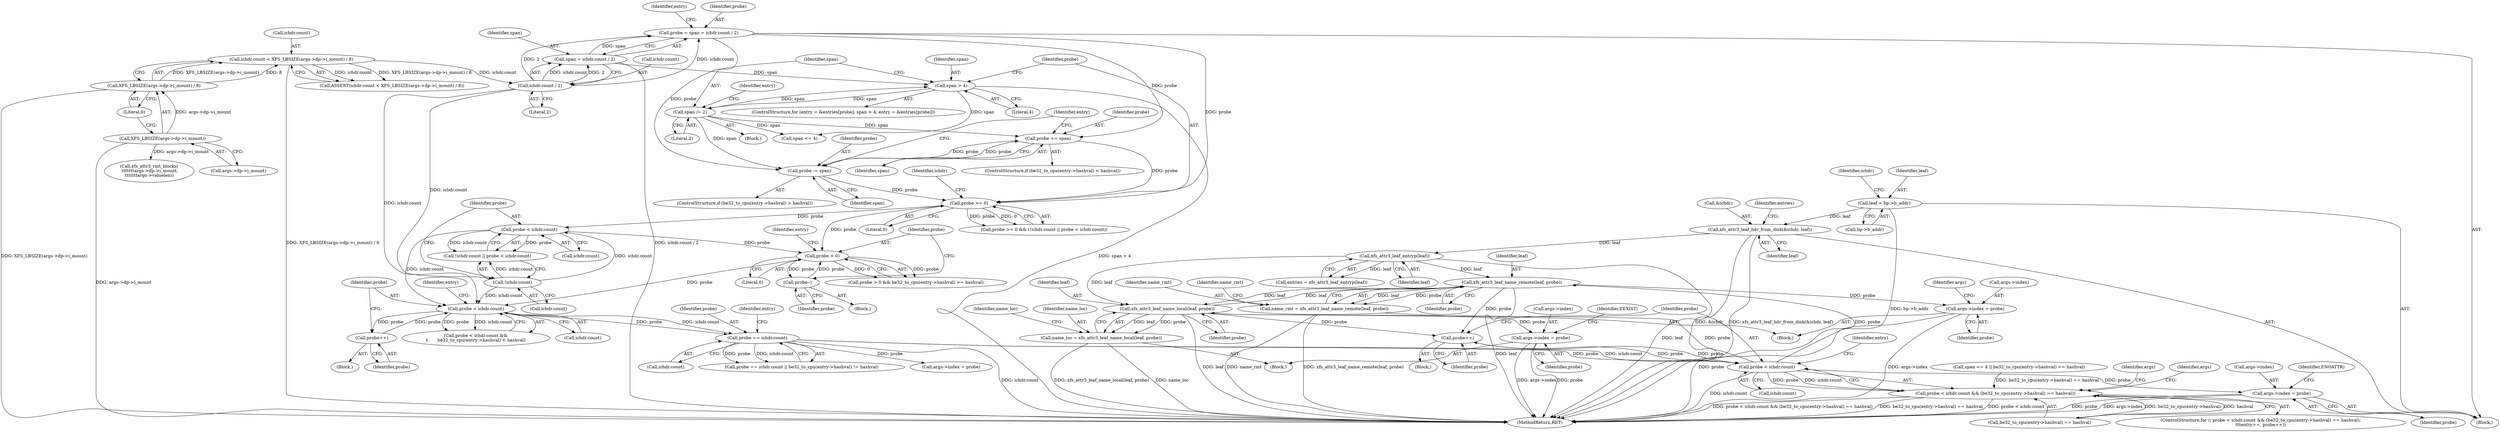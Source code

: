 digraph "0_linux_8275cdd0e7ac550dcce2b3ef6d2fb3b808c1ae59_6@pointer" {
"1000375" [label="(Call,xfs_attr3_leaf_name_remote(leaf, probe))"];
"1000131" [label="(Call,xfs_attr3_leaf_entryp(leaf))"];
"1000125" [label="(Call,xfs_attr3_leaf_hdr_from_disk(&ichdr, leaf))"];
"1000120" [label="(Call,leaf = bp->b_addr)"];
"1000327" [label="(Call,xfs_attr3_leaf_name_local(leaf, probe))"];
"1000375" [label="(Call,xfs_attr3_leaf_name_remote(leaf, probe))"];
"1000287" [label="(Call,probe < ichdr.count)"];
"1000265" [label="(Call,probe == ichdr.count)"];
"1000247" [label="(Call,probe < ichdr.count)"];
"1000261" [label="(Call,probe++)"];
"1000231" [label="(Call,probe > 0)"];
"1000213" [label="(Call,probe < ichdr.count)"];
"1000205" [label="(Call,probe >= 0)"];
"1000187" [label="(Call,probe += span)"];
"1000177" [label="(Call,span /= 2)"];
"1000167" [label="(Call,span > 4)"];
"1000153" [label="(Call,span = ichdr.count / 2)"];
"1000155" [label="(Call,ichdr.count / 2)"];
"1000134" [label="(Call,ichdr.count < XFS_LBSIZE(args->dp->i_mount) / 8)"];
"1000138" [label="(Call,XFS_LBSIZE(args->dp->i_mount) / 8)"];
"1000139" [label="(Call,XFS_LBSIZE(args->dp->i_mount))"];
"1000151" [label="(Call,probe = span = ichdr.count / 2)"];
"1000198" [label="(Call,probe -= span)"];
"1000209" [label="(Call,!ichdr.count)"];
"1000243" [label="(Call,probe--)"];
"1000301" [label="(Call,probe++)"];
"1000286" [label="(Call,probe < ichdr.count && (be32_to_cpu(entry->hashval) == hashval))"];
"1000325" [label="(Call,name_loc = xfs_attr3_leaf_name_local(leaf, probe))"];
"1000363" [label="(Call,args->index = probe)"];
"1000373" [label="(Call,name_rmt = xfs_attr3_leaf_name_remote(leaf, probe))"];
"1000411" [label="(Call,args->index = probe)"];
"1000448" [label="(Call,args->index = probe)"];
"1000135" [label="(Call,ichdr.count)"];
"1000219" [label="(Call,span <= 4 || be32_to_cpu(entry->hashval) == hashval)"];
"1000249" [label="(Call,ichdr.count)"];
"1000156" [label="(Call,ichdr.count)"];
"1000191" [label="(ControlStructure,if (be32_to_cpu(entry->hashval) > hashval))"];
"1000448" [label="(Call,args->index = probe)"];
"1000213" [label="(Call,probe < ichdr.count)"];
"1000176" [label="(Block,)"];
"1000199" [label="(Identifier,probe)"];
"1000232" [label="(Identifier,probe)"];
"1000266" [label="(Identifier,probe)"];
"1000179" [label="(Literal,2)"];
"1000125" [label="(Call,xfs_attr3_leaf_hdr_from_disk(&ichdr, leaf))"];
"1000292" [label="(Call,be32_to_cpu(entry->hashval) == hashval)"];
"1000377" [label="(Identifier,probe)"];
"1000154" [label="(Identifier,span)"];
"1000134" [label="(Call,ichdr.count < XFS_LBSIZE(args->dp->i_mount) / 8)"];
"1000230" [label="(Call,probe > 0 && be32_to_cpu(entry->hashval) >= hashval)"];
"1000327" [label="(Call,xfs_attr3_leaf_name_local(leaf, probe))"];
"1000455" [label="(Identifier,ENOATTR)"];
"1000436" [label="(Call,xfs_attr3_rmt_blocks(\n \t\t\t\t\t\t\targs->dp->i_mount,\n\t\t\t\t\t\t\targs->valuelen))"];
"1000449" [label="(Call,args->index)"];
"1000374" [label="(Identifier,name_rmt)"];
"1000373" [label="(Call,name_rmt = xfs_attr3_leaf_name_remote(leaf, probe))"];
"1000288" [label="(Identifier,probe)"];
"1000261" [label="(Call,probe++)"];
"1000243" [label="(Call,probe--)"];
"1000127" [label="(Identifier,ichdr)"];
"1000132" [label="(Identifier,leaf)"];
"1000177" [label="(Call,span /= 2)"];
"1000376" [label="(Identifier,leaf)"];
"1000328" [label="(Identifier,leaf)"];
"1000277" [label="(Call,args->index = probe)"];
"1000286" [label="(Call,probe < ichdr.count && (be32_to_cpu(entry->hashval) == hashval))"];
"1000211" [label="(Identifier,ichdr)"];
"1000140" [label="(Call,args->dp->i_mount)"];
"1000418" [label="(Identifier,args)"];
"1000367" [label="(Identifier,probe)"];
"1000456" [label="(MethodReturn,RET)"];
"1000167" [label="(Call,span > 4)"];
"1000329" [label="(Identifier,probe)"];
"1000205" [label="(Call,probe >= 0)"];
"1000364" [label="(Call,args->index)"];
"1000131" [label="(Call,xfs_attr3_leaf_entryp(leaf))"];
"1000412" [label="(Call,args->index)"];
"1000363" [label="(Call,args->index = probe)"];
"1000184" [label="(Identifier,entry)"];
"1000411" [label="(Call,args->index = probe)"];
"1000381" [label="(Identifier,name_rmt)"];
"1000233" [label="(Literal,0)"];
"1000375" [label="(Call,xfs_attr3_leaf_name_remote(leaf, probe))"];
"1000151" [label="(Call,probe = span = ichdr.count / 2)"];
"1000287" [label="(Call,probe < ichdr.count)"];
"1000126" [label="(Call,&ichdr)"];
"1000452" [label="(Identifier,probe)"];
"1000139" [label="(Call,XFS_LBSIZE(args->dp->i_mount))"];
"1000207" [label="(Literal,0)"];
"1000244" [label="(Identifier,probe)"];
"1000237" [label="(Identifier,entry)"];
"1000267" [label="(Call,ichdr.count)"];
"1000298" [label="(Block,)"];
"1000333" [label="(Identifier,name_loc)"];
"1000231" [label="(Call,probe > 0)"];
"1000160" [label="(ControlStructure,for (entry = &entries[probe]; span > 4; entry = &entries[probe]))"];
"1000240" [label="(Block,)"];
"1000324" [label="(Block,)"];
"1000138" [label="(Call,XFS_LBSIZE(args->dp->i_mount) / 8)"];
"1000129" [label="(Call,entries = xfs_attr3_leaf_entryp(leaf))"];
"1000128" [label="(Identifier,leaf)"];
"1000295" [label="(Identifier,entry)"];
"1000370" [label="(Identifier,EEXIST)"];
"1000302" [label="(Identifier,probe)"];
"1000187" [label="(Call,probe += span)"];
"1000215" [label="(Call,ichdr.count)"];
"1000122" [label="(Call,bp->b_addr)"];
"1000130" [label="(Identifier,entries)"];
"1000169" [label="(Literal,4)"];
"1000189" [label="(Identifier,span)"];
"1000247" [label="(Call,probe < ichdr.count)"];
"1000209" [label="(Call,!ichdr.count)"];
"1000450" [label="(Identifier,args)"];
"1000168" [label="(Identifier,span)"];
"1000188" [label="(Identifier,probe)"];
"1000200" [label="(Identifier,span)"];
"1000264" [label="(Call,probe == ichdr.count || be32_to_cpu(entry->hashval) != hashval)"];
"1000206" [label="(Identifier,probe)"];
"1000159" [label="(Literal,2)"];
"1000121" [label="(Identifier,leaf)"];
"1000220" [label="(Call,span <= 4)"];
"1000153" [label="(Call,span = ichdr.count / 2)"];
"1000325" [label="(Call,name_loc = xfs_attr3_leaf_name_local(leaf, probe))"];
"1000180" [label="(ControlStructure,if (be32_to_cpu(entry->hashval) < hashval))"];
"1000120" [label="(Call,leaf = bp->b_addr)"];
"1000248" [label="(Identifier,probe)"];
"1000246" [label="(Call,probe < ichdr.count &&\n\t       be32_to_cpu(entry->hashval) < hashval)"];
"1000198" [label="(Call,probe -= span)"];
"1000273" [label="(Identifier,entry)"];
"1000326" [label="(Identifier,name_loc)"];
"1000265" [label="(Call,probe == ichdr.count)"];
"1000162" [label="(Identifier,entry)"];
"1000155" [label="(Call,ichdr.count / 2)"];
"1000415" [label="(Identifier,probe)"];
"1000108" [label="(Block,)"];
"1000204" [label="(Call,probe >= 0 && (!ichdr.count || probe < ichdr.count))"];
"1000214" [label="(Identifier,probe)"];
"1000262" [label="(Identifier,probe)"];
"1000210" [label="(Call,ichdr.count)"];
"1000258" [label="(Block,)"];
"1000133" [label="(Call,ASSERT(ichdr.count < XFS_LBSIZE(args->dp->i_mount) / 8))"];
"1000289" [label="(Call,ichdr.count)"];
"1000372" [label="(Block,)"];
"1000178" [label="(Identifier,span)"];
"1000301" [label="(Call,probe++)"];
"1000208" [label="(Call,!ichdr.count || probe < ichdr.count)"];
"1000308" [label="(Identifier,args)"];
"1000145" [label="(Literal,8)"];
"1000285" [label="(ControlStructure,for (; probe < ichdr.count && (be32_to_cpu(entry->hashval) == hashval);\n\t\t\tentry++, probe++))"];
"1000152" [label="(Identifier,probe)"];
"1000171" [label="(Identifier,entry)"];
"1000255" [label="(Identifier,entry)"];
"1000375" -> "1000373"  [label="AST: "];
"1000375" -> "1000377"  [label="CFG: "];
"1000376" -> "1000375"  [label="AST: "];
"1000377" -> "1000375"  [label="AST: "];
"1000373" -> "1000375"  [label="CFG: "];
"1000375" -> "1000456"  [label="DDG: leaf"];
"1000375" -> "1000301"  [label="DDG: probe"];
"1000375" -> "1000327"  [label="DDG: leaf"];
"1000375" -> "1000373"  [label="DDG: leaf"];
"1000375" -> "1000373"  [label="DDG: probe"];
"1000131" -> "1000375"  [label="DDG: leaf"];
"1000327" -> "1000375"  [label="DDG: leaf"];
"1000287" -> "1000375"  [label="DDG: probe"];
"1000375" -> "1000411"  [label="DDG: probe"];
"1000131" -> "1000129"  [label="AST: "];
"1000131" -> "1000132"  [label="CFG: "];
"1000132" -> "1000131"  [label="AST: "];
"1000129" -> "1000131"  [label="CFG: "];
"1000131" -> "1000456"  [label="DDG: leaf"];
"1000131" -> "1000129"  [label="DDG: leaf"];
"1000125" -> "1000131"  [label="DDG: leaf"];
"1000131" -> "1000327"  [label="DDG: leaf"];
"1000125" -> "1000108"  [label="AST: "];
"1000125" -> "1000128"  [label="CFG: "];
"1000126" -> "1000125"  [label="AST: "];
"1000128" -> "1000125"  [label="AST: "];
"1000130" -> "1000125"  [label="CFG: "];
"1000125" -> "1000456"  [label="DDG: &ichdr"];
"1000125" -> "1000456"  [label="DDG: xfs_attr3_leaf_hdr_from_disk(&ichdr, leaf)"];
"1000120" -> "1000125"  [label="DDG: leaf"];
"1000120" -> "1000108"  [label="AST: "];
"1000120" -> "1000122"  [label="CFG: "];
"1000121" -> "1000120"  [label="AST: "];
"1000122" -> "1000120"  [label="AST: "];
"1000127" -> "1000120"  [label="CFG: "];
"1000120" -> "1000456"  [label="DDG: bp->b_addr"];
"1000327" -> "1000325"  [label="AST: "];
"1000327" -> "1000329"  [label="CFG: "];
"1000328" -> "1000327"  [label="AST: "];
"1000329" -> "1000327"  [label="AST: "];
"1000325" -> "1000327"  [label="CFG: "];
"1000327" -> "1000456"  [label="DDG: leaf"];
"1000327" -> "1000301"  [label="DDG: probe"];
"1000327" -> "1000325"  [label="DDG: leaf"];
"1000327" -> "1000325"  [label="DDG: probe"];
"1000287" -> "1000327"  [label="DDG: probe"];
"1000327" -> "1000363"  [label="DDG: probe"];
"1000287" -> "1000286"  [label="AST: "];
"1000287" -> "1000289"  [label="CFG: "];
"1000288" -> "1000287"  [label="AST: "];
"1000289" -> "1000287"  [label="AST: "];
"1000295" -> "1000287"  [label="CFG: "];
"1000286" -> "1000287"  [label="CFG: "];
"1000287" -> "1000456"  [label="DDG: ichdr.count"];
"1000287" -> "1000286"  [label="DDG: probe"];
"1000287" -> "1000286"  [label="DDG: ichdr.count"];
"1000265" -> "1000287"  [label="DDG: probe"];
"1000265" -> "1000287"  [label="DDG: ichdr.count"];
"1000301" -> "1000287"  [label="DDG: probe"];
"1000287" -> "1000301"  [label="DDG: probe"];
"1000287" -> "1000448"  [label="DDG: probe"];
"1000265" -> "1000264"  [label="AST: "];
"1000265" -> "1000267"  [label="CFG: "];
"1000266" -> "1000265"  [label="AST: "];
"1000267" -> "1000265"  [label="AST: "];
"1000273" -> "1000265"  [label="CFG: "];
"1000264" -> "1000265"  [label="CFG: "];
"1000265" -> "1000456"  [label="DDG: ichdr.count"];
"1000265" -> "1000264"  [label="DDG: probe"];
"1000265" -> "1000264"  [label="DDG: ichdr.count"];
"1000247" -> "1000265"  [label="DDG: probe"];
"1000247" -> "1000265"  [label="DDG: ichdr.count"];
"1000265" -> "1000277"  [label="DDG: probe"];
"1000247" -> "1000246"  [label="AST: "];
"1000247" -> "1000249"  [label="CFG: "];
"1000248" -> "1000247"  [label="AST: "];
"1000249" -> "1000247"  [label="AST: "];
"1000255" -> "1000247"  [label="CFG: "];
"1000246" -> "1000247"  [label="CFG: "];
"1000247" -> "1000246"  [label="DDG: probe"];
"1000247" -> "1000246"  [label="DDG: ichdr.count"];
"1000261" -> "1000247"  [label="DDG: probe"];
"1000231" -> "1000247"  [label="DDG: probe"];
"1000209" -> "1000247"  [label="DDG: ichdr.count"];
"1000213" -> "1000247"  [label="DDG: ichdr.count"];
"1000155" -> "1000247"  [label="DDG: ichdr.count"];
"1000247" -> "1000261"  [label="DDG: probe"];
"1000261" -> "1000258"  [label="AST: "];
"1000261" -> "1000262"  [label="CFG: "];
"1000262" -> "1000261"  [label="AST: "];
"1000248" -> "1000261"  [label="CFG: "];
"1000231" -> "1000230"  [label="AST: "];
"1000231" -> "1000233"  [label="CFG: "];
"1000232" -> "1000231"  [label="AST: "];
"1000233" -> "1000231"  [label="AST: "];
"1000237" -> "1000231"  [label="CFG: "];
"1000230" -> "1000231"  [label="CFG: "];
"1000231" -> "1000230"  [label="DDG: probe"];
"1000231" -> "1000230"  [label="DDG: 0"];
"1000213" -> "1000231"  [label="DDG: probe"];
"1000205" -> "1000231"  [label="DDG: probe"];
"1000243" -> "1000231"  [label="DDG: probe"];
"1000231" -> "1000243"  [label="DDG: probe"];
"1000213" -> "1000208"  [label="AST: "];
"1000213" -> "1000215"  [label="CFG: "];
"1000214" -> "1000213"  [label="AST: "];
"1000215" -> "1000213"  [label="AST: "];
"1000208" -> "1000213"  [label="CFG: "];
"1000213" -> "1000208"  [label="DDG: probe"];
"1000213" -> "1000208"  [label="DDG: ichdr.count"];
"1000205" -> "1000213"  [label="DDG: probe"];
"1000209" -> "1000213"  [label="DDG: ichdr.count"];
"1000205" -> "1000204"  [label="AST: "];
"1000205" -> "1000207"  [label="CFG: "];
"1000206" -> "1000205"  [label="AST: "];
"1000207" -> "1000205"  [label="AST: "];
"1000211" -> "1000205"  [label="CFG: "];
"1000204" -> "1000205"  [label="CFG: "];
"1000205" -> "1000204"  [label="DDG: probe"];
"1000205" -> "1000204"  [label="DDG: 0"];
"1000187" -> "1000205"  [label="DDG: probe"];
"1000151" -> "1000205"  [label="DDG: probe"];
"1000198" -> "1000205"  [label="DDG: probe"];
"1000187" -> "1000180"  [label="AST: "];
"1000187" -> "1000189"  [label="CFG: "];
"1000188" -> "1000187"  [label="AST: "];
"1000189" -> "1000187"  [label="AST: "];
"1000171" -> "1000187"  [label="CFG: "];
"1000177" -> "1000187"  [label="DDG: span"];
"1000151" -> "1000187"  [label="DDG: probe"];
"1000198" -> "1000187"  [label="DDG: probe"];
"1000187" -> "1000198"  [label="DDG: probe"];
"1000177" -> "1000176"  [label="AST: "];
"1000177" -> "1000179"  [label="CFG: "];
"1000178" -> "1000177"  [label="AST: "];
"1000179" -> "1000177"  [label="AST: "];
"1000184" -> "1000177"  [label="CFG: "];
"1000177" -> "1000167"  [label="DDG: span"];
"1000167" -> "1000177"  [label="DDG: span"];
"1000177" -> "1000198"  [label="DDG: span"];
"1000177" -> "1000220"  [label="DDG: span"];
"1000167" -> "1000160"  [label="AST: "];
"1000167" -> "1000169"  [label="CFG: "];
"1000168" -> "1000167"  [label="AST: "];
"1000169" -> "1000167"  [label="AST: "];
"1000178" -> "1000167"  [label="CFG: "];
"1000206" -> "1000167"  [label="CFG: "];
"1000167" -> "1000456"  [label="DDG: span > 4"];
"1000153" -> "1000167"  [label="DDG: span"];
"1000167" -> "1000220"  [label="DDG: span"];
"1000153" -> "1000151"  [label="AST: "];
"1000153" -> "1000155"  [label="CFG: "];
"1000154" -> "1000153"  [label="AST: "];
"1000155" -> "1000153"  [label="AST: "];
"1000151" -> "1000153"  [label="CFG: "];
"1000153" -> "1000456"  [label="DDG: ichdr.count / 2"];
"1000153" -> "1000151"  [label="DDG: span"];
"1000155" -> "1000153"  [label="DDG: ichdr.count"];
"1000155" -> "1000153"  [label="DDG: 2"];
"1000155" -> "1000159"  [label="CFG: "];
"1000156" -> "1000155"  [label="AST: "];
"1000159" -> "1000155"  [label="AST: "];
"1000155" -> "1000151"  [label="DDG: ichdr.count"];
"1000155" -> "1000151"  [label="DDG: 2"];
"1000134" -> "1000155"  [label="DDG: ichdr.count"];
"1000155" -> "1000209"  [label="DDG: ichdr.count"];
"1000134" -> "1000133"  [label="AST: "];
"1000134" -> "1000138"  [label="CFG: "];
"1000135" -> "1000134"  [label="AST: "];
"1000138" -> "1000134"  [label="AST: "];
"1000133" -> "1000134"  [label="CFG: "];
"1000134" -> "1000456"  [label="DDG: XFS_LBSIZE(args->dp->i_mount) / 8"];
"1000134" -> "1000133"  [label="DDG: ichdr.count"];
"1000134" -> "1000133"  [label="DDG: XFS_LBSIZE(args->dp->i_mount) / 8"];
"1000138" -> "1000134"  [label="DDG: XFS_LBSIZE(args->dp->i_mount)"];
"1000138" -> "1000134"  [label="DDG: 8"];
"1000138" -> "1000145"  [label="CFG: "];
"1000139" -> "1000138"  [label="AST: "];
"1000145" -> "1000138"  [label="AST: "];
"1000138" -> "1000456"  [label="DDG: XFS_LBSIZE(args->dp->i_mount)"];
"1000139" -> "1000138"  [label="DDG: args->dp->i_mount"];
"1000139" -> "1000140"  [label="CFG: "];
"1000140" -> "1000139"  [label="AST: "];
"1000145" -> "1000139"  [label="CFG: "];
"1000139" -> "1000456"  [label="DDG: args->dp->i_mount"];
"1000139" -> "1000436"  [label="DDG: args->dp->i_mount"];
"1000151" -> "1000108"  [label="AST: "];
"1000152" -> "1000151"  [label="AST: "];
"1000162" -> "1000151"  [label="CFG: "];
"1000151" -> "1000198"  [label="DDG: probe"];
"1000198" -> "1000191"  [label="AST: "];
"1000198" -> "1000200"  [label="CFG: "];
"1000199" -> "1000198"  [label="AST: "];
"1000200" -> "1000198"  [label="AST: "];
"1000171" -> "1000198"  [label="CFG: "];
"1000209" -> "1000208"  [label="AST: "];
"1000209" -> "1000210"  [label="CFG: "];
"1000210" -> "1000209"  [label="AST: "];
"1000214" -> "1000209"  [label="CFG: "];
"1000208" -> "1000209"  [label="CFG: "];
"1000209" -> "1000208"  [label="DDG: ichdr.count"];
"1000243" -> "1000240"  [label="AST: "];
"1000243" -> "1000244"  [label="CFG: "];
"1000244" -> "1000243"  [label="AST: "];
"1000232" -> "1000243"  [label="CFG: "];
"1000301" -> "1000298"  [label="AST: "];
"1000301" -> "1000302"  [label="CFG: "];
"1000302" -> "1000301"  [label="AST: "];
"1000288" -> "1000301"  [label="CFG: "];
"1000286" -> "1000285"  [label="AST: "];
"1000286" -> "1000292"  [label="CFG: "];
"1000292" -> "1000286"  [label="AST: "];
"1000308" -> "1000286"  [label="CFG: "];
"1000450" -> "1000286"  [label="CFG: "];
"1000286" -> "1000456"  [label="DDG: probe < ichdr.count && (be32_to_cpu(entry->hashval) == hashval)"];
"1000286" -> "1000456"  [label="DDG: be32_to_cpu(entry->hashval) == hashval"];
"1000286" -> "1000456"  [label="DDG: probe < ichdr.count"];
"1000219" -> "1000286"  [label="DDG: be32_to_cpu(entry->hashval) == hashval"];
"1000292" -> "1000286"  [label="DDG: be32_to_cpu(entry->hashval)"];
"1000292" -> "1000286"  [label="DDG: hashval"];
"1000325" -> "1000324"  [label="AST: "];
"1000326" -> "1000325"  [label="AST: "];
"1000333" -> "1000325"  [label="CFG: "];
"1000325" -> "1000456"  [label="DDG: name_loc"];
"1000325" -> "1000456"  [label="DDG: xfs_attr3_leaf_name_local(leaf, probe)"];
"1000363" -> "1000324"  [label="AST: "];
"1000363" -> "1000367"  [label="CFG: "];
"1000364" -> "1000363"  [label="AST: "];
"1000367" -> "1000363"  [label="AST: "];
"1000370" -> "1000363"  [label="CFG: "];
"1000363" -> "1000456"  [label="DDG: args->index"];
"1000363" -> "1000456"  [label="DDG: probe"];
"1000373" -> "1000372"  [label="AST: "];
"1000374" -> "1000373"  [label="AST: "];
"1000381" -> "1000373"  [label="CFG: "];
"1000373" -> "1000456"  [label="DDG: xfs_attr3_leaf_name_remote(leaf, probe)"];
"1000373" -> "1000456"  [label="DDG: name_rmt"];
"1000411" -> "1000372"  [label="AST: "];
"1000411" -> "1000415"  [label="CFG: "];
"1000412" -> "1000411"  [label="AST: "];
"1000415" -> "1000411"  [label="AST: "];
"1000418" -> "1000411"  [label="CFG: "];
"1000411" -> "1000456"  [label="DDG: args->index"];
"1000411" -> "1000456"  [label="DDG: probe"];
"1000448" -> "1000108"  [label="AST: "];
"1000448" -> "1000452"  [label="CFG: "];
"1000449" -> "1000448"  [label="AST: "];
"1000452" -> "1000448"  [label="AST: "];
"1000455" -> "1000448"  [label="CFG: "];
"1000448" -> "1000456"  [label="DDG: probe"];
"1000448" -> "1000456"  [label="DDG: args->index"];
}
